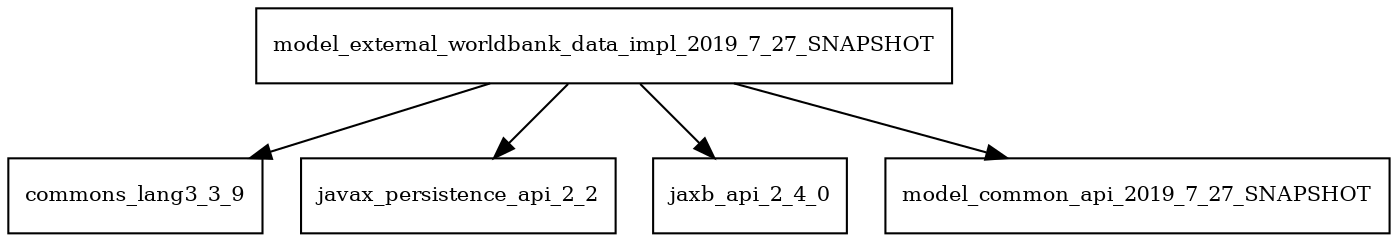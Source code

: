 digraph model_external_worldbank_data_impl_2019_7_27_SNAPSHOT_dependencies {
  node [shape = box, fontsize=10.0];
  model_external_worldbank_data_impl_2019_7_27_SNAPSHOT -> commons_lang3_3_9;
  model_external_worldbank_data_impl_2019_7_27_SNAPSHOT -> javax_persistence_api_2_2;
  model_external_worldbank_data_impl_2019_7_27_SNAPSHOT -> jaxb_api_2_4_0;
  model_external_worldbank_data_impl_2019_7_27_SNAPSHOT -> model_common_api_2019_7_27_SNAPSHOT;
}
